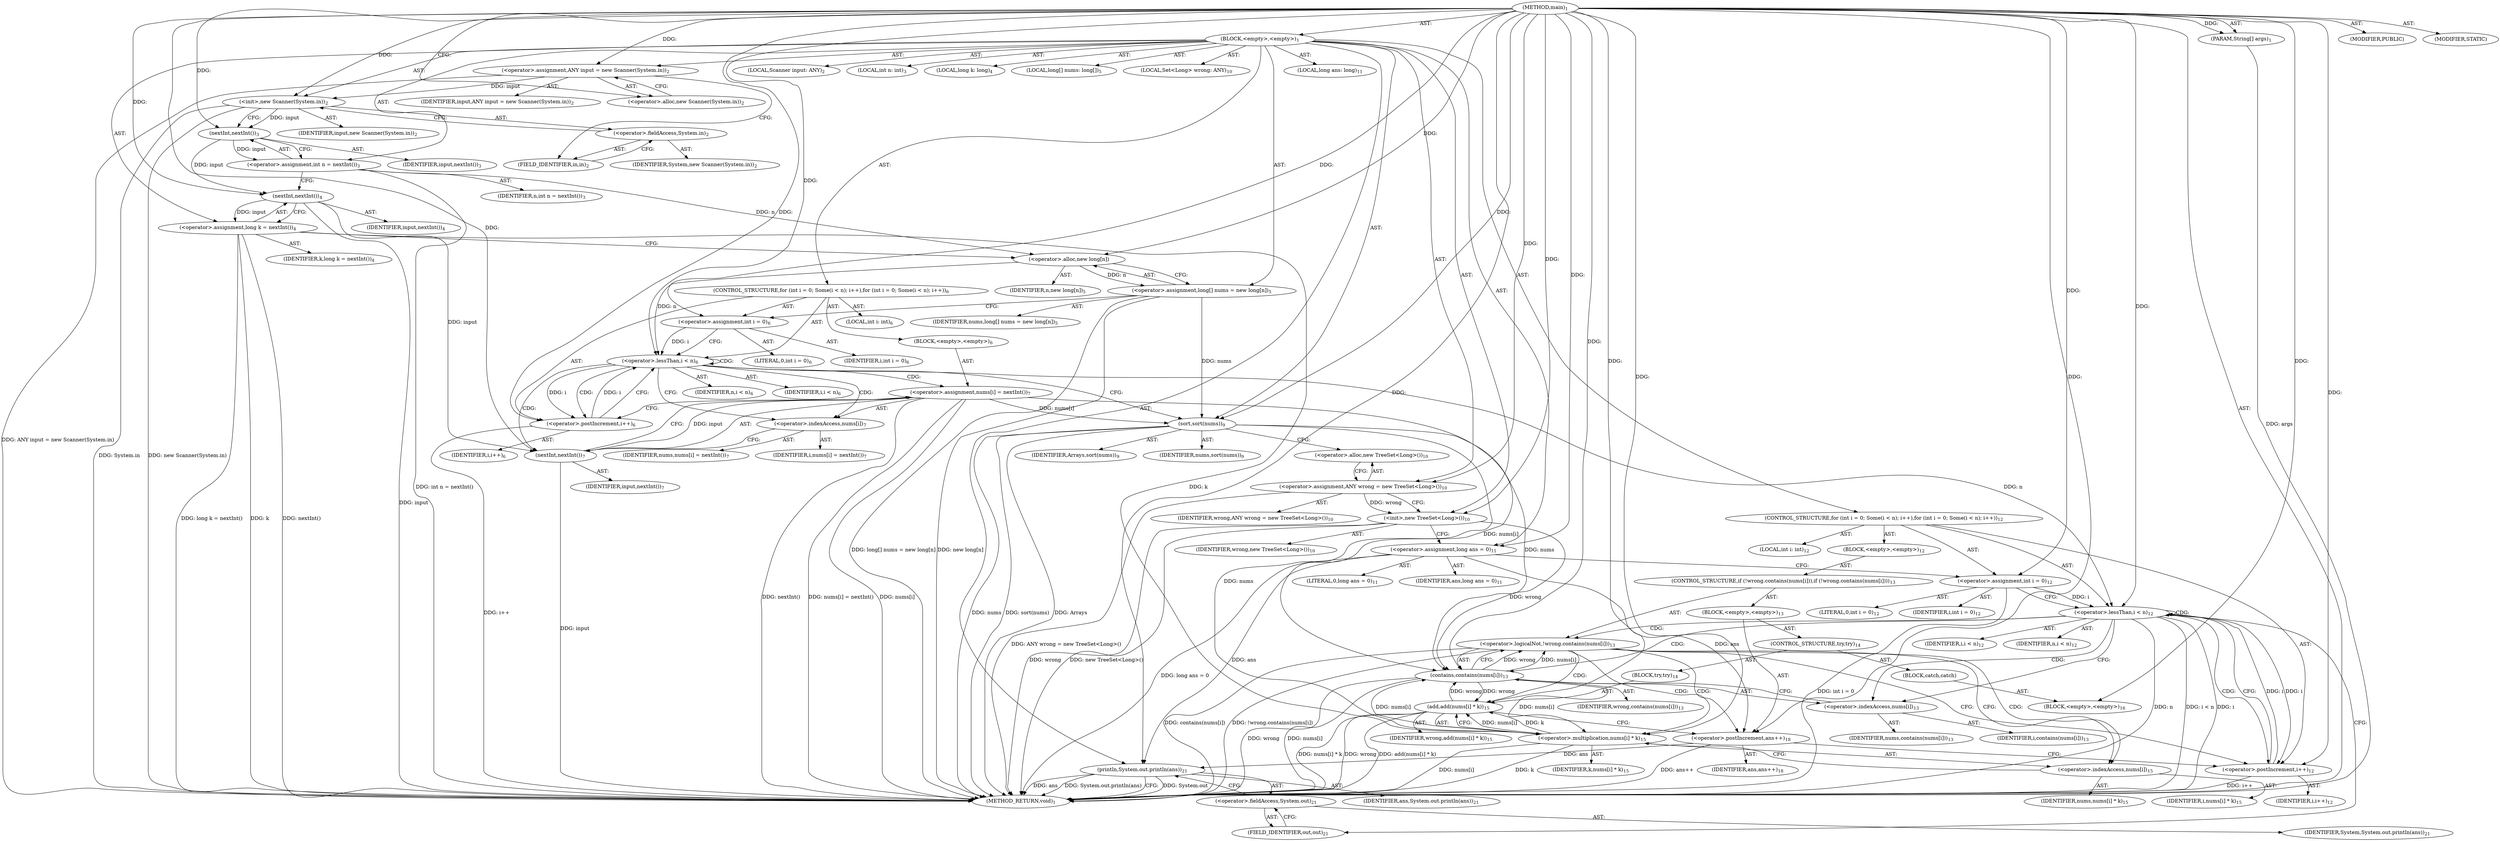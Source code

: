 digraph "main" {  
"21" [label = <(METHOD,main)<SUB>1</SUB>> ]
"22" [label = <(PARAM,String[] args)<SUB>1</SUB>> ]
"23" [label = <(BLOCK,&lt;empty&gt;,&lt;empty&gt;)<SUB>1</SUB>> ]
"4" [label = <(LOCAL,Scanner input: ANY)<SUB>2</SUB>> ]
"24" [label = <(&lt;operator&gt;.assignment,ANY input = new Scanner(System.in))<SUB>2</SUB>> ]
"25" [label = <(IDENTIFIER,input,ANY input = new Scanner(System.in))<SUB>2</SUB>> ]
"26" [label = <(&lt;operator&gt;.alloc,new Scanner(System.in))<SUB>2</SUB>> ]
"27" [label = <(&lt;init&gt;,new Scanner(System.in))<SUB>2</SUB>> ]
"3" [label = <(IDENTIFIER,input,new Scanner(System.in))<SUB>2</SUB>> ]
"28" [label = <(&lt;operator&gt;.fieldAccess,System.in)<SUB>2</SUB>> ]
"29" [label = <(IDENTIFIER,System,new Scanner(System.in))<SUB>2</SUB>> ]
"30" [label = <(FIELD_IDENTIFIER,in,in)<SUB>2</SUB>> ]
"31" [label = <(LOCAL,int n: int)<SUB>3</SUB>> ]
"32" [label = <(&lt;operator&gt;.assignment,int n = nextInt())<SUB>3</SUB>> ]
"33" [label = <(IDENTIFIER,n,int n = nextInt())<SUB>3</SUB>> ]
"34" [label = <(nextInt,nextInt())<SUB>3</SUB>> ]
"35" [label = <(IDENTIFIER,input,nextInt())<SUB>3</SUB>> ]
"36" [label = <(LOCAL,long k: long)<SUB>4</SUB>> ]
"37" [label = <(&lt;operator&gt;.assignment,long k = nextInt())<SUB>4</SUB>> ]
"38" [label = <(IDENTIFIER,k,long k = nextInt())<SUB>4</SUB>> ]
"39" [label = <(nextInt,nextInt())<SUB>4</SUB>> ]
"40" [label = <(IDENTIFIER,input,nextInt())<SUB>4</SUB>> ]
"41" [label = <(LOCAL,long[] nums: long[])<SUB>5</SUB>> ]
"42" [label = <(&lt;operator&gt;.assignment,long[] nums = new long[n])<SUB>5</SUB>> ]
"43" [label = <(IDENTIFIER,nums,long[] nums = new long[n])<SUB>5</SUB>> ]
"44" [label = <(&lt;operator&gt;.alloc,new long[n])> ]
"45" [label = <(IDENTIFIER,n,new long[n])<SUB>5</SUB>> ]
"46" [label = <(CONTROL_STRUCTURE,for (int i = 0; Some(i &lt; n); i++),for (int i = 0; Some(i &lt; n); i++))<SUB>6</SUB>> ]
"47" [label = <(LOCAL,int i: int)<SUB>6</SUB>> ]
"48" [label = <(&lt;operator&gt;.assignment,int i = 0)<SUB>6</SUB>> ]
"49" [label = <(IDENTIFIER,i,int i = 0)<SUB>6</SUB>> ]
"50" [label = <(LITERAL,0,int i = 0)<SUB>6</SUB>> ]
"51" [label = <(&lt;operator&gt;.lessThan,i &lt; n)<SUB>6</SUB>> ]
"52" [label = <(IDENTIFIER,i,i &lt; n)<SUB>6</SUB>> ]
"53" [label = <(IDENTIFIER,n,i &lt; n)<SUB>6</SUB>> ]
"54" [label = <(&lt;operator&gt;.postIncrement,i++)<SUB>6</SUB>> ]
"55" [label = <(IDENTIFIER,i,i++)<SUB>6</SUB>> ]
"56" [label = <(BLOCK,&lt;empty&gt;,&lt;empty&gt;)<SUB>6</SUB>> ]
"57" [label = <(&lt;operator&gt;.assignment,nums[i] = nextInt())<SUB>7</SUB>> ]
"58" [label = <(&lt;operator&gt;.indexAccess,nums[i])<SUB>7</SUB>> ]
"59" [label = <(IDENTIFIER,nums,nums[i] = nextInt())<SUB>7</SUB>> ]
"60" [label = <(IDENTIFIER,i,nums[i] = nextInt())<SUB>7</SUB>> ]
"61" [label = <(nextInt,nextInt())<SUB>7</SUB>> ]
"62" [label = <(IDENTIFIER,input,nextInt())<SUB>7</SUB>> ]
"63" [label = <(sort,sort(nums))<SUB>9</SUB>> ]
"64" [label = <(IDENTIFIER,Arrays,sort(nums))<SUB>9</SUB>> ]
"65" [label = <(IDENTIFIER,nums,sort(nums))<SUB>9</SUB>> ]
"6" [label = <(LOCAL,Set&lt;Long&gt; wrong: ANY)<SUB>10</SUB>> ]
"66" [label = <(&lt;operator&gt;.assignment,ANY wrong = new TreeSet&lt;Long&gt;())<SUB>10</SUB>> ]
"67" [label = <(IDENTIFIER,wrong,ANY wrong = new TreeSet&lt;Long&gt;())<SUB>10</SUB>> ]
"68" [label = <(&lt;operator&gt;.alloc,new TreeSet&lt;Long&gt;())<SUB>10</SUB>> ]
"69" [label = <(&lt;init&gt;,new TreeSet&lt;Long&gt;())<SUB>10</SUB>> ]
"5" [label = <(IDENTIFIER,wrong,new TreeSet&lt;Long&gt;())<SUB>10</SUB>> ]
"70" [label = <(LOCAL,long ans: long)<SUB>11</SUB>> ]
"71" [label = <(&lt;operator&gt;.assignment,long ans = 0)<SUB>11</SUB>> ]
"72" [label = <(IDENTIFIER,ans,long ans = 0)<SUB>11</SUB>> ]
"73" [label = <(LITERAL,0,long ans = 0)<SUB>11</SUB>> ]
"74" [label = <(CONTROL_STRUCTURE,for (int i = 0; Some(i &lt; n); i++),for (int i = 0; Some(i &lt; n); i++))<SUB>12</SUB>> ]
"75" [label = <(LOCAL,int i: int)<SUB>12</SUB>> ]
"76" [label = <(&lt;operator&gt;.assignment,int i = 0)<SUB>12</SUB>> ]
"77" [label = <(IDENTIFIER,i,int i = 0)<SUB>12</SUB>> ]
"78" [label = <(LITERAL,0,int i = 0)<SUB>12</SUB>> ]
"79" [label = <(&lt;operator&gt;.lessThan,i &lt; n)<SUB>12</SUB>> ]
"80" [label = <(IDENTIFIER,i,i &lt; n)<SUB>12</SUB>> ]
"81" [label = <(IDENTIFIER,n,i &lt; n)<SUB>12</SUB>> ]
"82" [label = <(&lt;operator&gt;.postIncrement,i++)<SUB>12</SUB>> ]
"83" [label = <(IDENTIFIER,i,i++)<SUB>12</SUB>> ]
"84" [label = <(BLOCK,&lt;empty&gt;,&lt;empty&gt;)<SUB>12</SUB>> ]
"85" [label = <(CONTROL_STRUCTURE,if (!wrong.contains(nums[i])),if (!wrong.contains(nums[i])))<SUB>13</SUB>> ]
"86" [label = <(&lt;operator&gt;.logicalNot,!wrong.contains(nums[i]))<SUB>13</SUB>> ]
"87" [label = <(contains,contains(nums[i]))<SUB>13</SUB>> ]
"88" [label = <(IDENTIFIER,wrong,contains(nums[i]))<SUB>13</SUB>> ]
"89" [label = <(&lt;operator&gt;.indexAccess,nums[i])<SUB>13</SUB>> ]
"90" [label = <(IDENTIFIER,nums,contains(nums[i]))<SUB>13</SUB>> ]
"91" [label = <(IDENTIFIER,i,contains(nums[i]))<SUB>13</SUB>> ]
"92" [label = <(BLOCK,&lt;empty&gt;,&lt;empty&gt;)<SUB>13</SUB>> ]
"93" [label = <(CONTROL_STRUCTURE,try,try)<SUB>14</SUB>> ]
"94" [label = <(BLOCK,try,try)<SUB>14</SUB>> ]
"95" [label = <(add,add(nums[i] * k))<SUB>15</SUB>> ]
"96" [label = <(IDENTIFIER,wrong,add(nums[i] * k))<SUB>15</SUB>> ]
"97" [label = <(&lt;operator&gt;.multiplication,nums[i] * k)<SUB>15</SUB>> ]
"98" [label = <(&lt;operator&gt;.indexAccess,nums[i])<SUB>15</SUB>> ]
"99" [label = <(IDENTIFIER,nums,nums[i] * k)<SUB>15</SUB>> ]
"100" [label = <(IDENTIFIER,i,nums[i] * k)<SUB>15</SUB>> ]
"101" [label = <(IDENTIFIER,k,nums[i] * k)<SUB>15</SUB>> ]
"102" [label = <(BLOCK,catch,catch)> ]
"103" [label = <(BLOCK,&lt;empty&gt;,&lt;empty&gt;)<SUB>16</SUB>> ]
"104" [label = <(&lt;operator&gt;.postIncrement,ans++)<SUB>18</SUB>> ]
"105" [label = <(IDENTIFIER,ans,ans++)<SUB>18</SUB>> ]
"106" [label = <(println,System.out.println(ans))<SUB>21</SUB>> ]
"107" [label = <(&lt;operator&gt;.fieldAccess,System.out)<SUB>21</SUB>> ]
"108" [label = <(IDENTIFIER,System,System.out.println(ans))<SUB>21</SUB>> ]
"109" [label = <(FIELD_IDENTIFIER,out,out)<SUB>21</SUB>> ]
"110" [label = <(IDENTIFIER,ans,System.out.println(ans))<SUB>21</SUB>> ]
"111" [label = <(MODIFIER,PUBLIC)> ]
"112" [label = <(MODIFIER,STATIC)> ]
"113" [label = <(METHOD_RETURN,void)<SUB>1</SUB>> ]
  "21" -> "22"  [ label = "AST: "] 
  "21" -> "23"  [ label = "AST: "] 
  "21" -> "111"  [ label = "AST: "] 
  "21" -> "112"  [ label = "AST: "] 
  "21" -> "113"  [ label = "AST: "] 
  "23" -> "4"  [ label = "AST: "] 
  "23" -> "24"  [ label = "AST: "] 
  "23" -> "27"  [ label = "AST: "] 
  "23" -> "31"  [ label = "AST: "] 
  "23" -> "32"  [ label = "AST: "] 
  "23" -> "36"  [ label = "AST: "] 
  "23" -> "37"  [ label = "AST: "] 
  "23" -> "41"  [ label = "AST: "] 
  "23" -> "42"  [ label = "AST: "] 
  "23" -> "46"  [ label = "AST: "] 
  "23" -> "63"  [ label = "AST: "] 
  "23" -> "6"  [ label = "AST: "] 
  "23" -> "66"  [ label = "AST: "] 
  "23" -> "69"  [ label = "AST: "] 
  "23" -> "70"  [ label = "AST: "] 
  "23" -> "71"  [ label = "AST: "] 
  "23" -> "74"  [ label = "AST: "] 
  "23" -> "106"  [ label = "AST: "] 
  "24" -> "25"  [ label = "AST: "] 
  "24" -> "26"  [ label = "AST: "] 
  "27" -> "3"  [ label = "AST: "] 
  "27" -> "28"  [ label = "AST: "] 
  "28" -> "29"  [ label = "AST: "] 
  "28" -> "30"  [ label = "AST: "] 
  "32" -> "33"  [ label = "AST: "] 
  "32" -> "34"  [ label = "AST: "] 
  "34" -> "35"  [ label = "AST: "] 
  "37" -> "38"  [ label = "AST: "] 
  "37" -> "39"  [ label = "AST: "] 
  "39" -> "40"  [ label = "AST: "] 
  "42" -> "43"  [ label = "AST: "] 
  "42" -> "44"  [ label = "AST: "] 
  "44" -> "45"  [ label = "AST: "] 
  "46" -> "47"  [ label = "AST: "] 
  "46" -> "48"  [ label = "AST: "] 
  "46" -> "51"  [ label = "AST: "] 
  "46" -> "54"  [ label = "AST: "] 
  "46" -> "56"  [ label = "AST: "] 
  "48" -> "49"  [ label = "AST: "] 
  "48" -> "50"  [ label = "AST: "] 
  "51" -> "52"  [ label = "AST: "] 
  "51" -> "53"  [ label = "AST: "] 
  "54" -> "55"  [ label = "AST: "] 
  "56" -> "57"  [ label = "AST: "] 
  "57" -> "58"  [ label = "AST: "] 
  "57" -> "61"  [ label = "AST: "] 
  "58" -> "59"  [ label = "AST: "] 
  "58" -> "60"  [ label = "AST: "] 
  "61" -> "62"  [ label = "AST: "] 
  "63" -> "64"  [ label = "AST: "] 
  "63" -> "65"  [ label = "AST: "] 
  "66" -> "67"  [ label = "AST: "] 
  "66" -> "68"  [ label = "AST: "] 
  "69" -> "5"  [ label = "AST: "] 
  "71" -> "72"  [ label = "AST: "] 
  "71" -> "73"  [ label = "AST: "] 
  "74" -> "75"  [ label = "AST: "] 
  "74" -> "76"  [ label = "AST: "] 
  "74" -> "79"  [ label = "AST: "] 
  "74" -> "82"  [ label = "AST: "] 
  "74" -> "84"  [ label = "AST: "] 
  "76" -> "77"  [ label = "AST: "] 
  "76" -> "78"  [ label = "AST: "] 
  "79" -> "80"  [ label = "AST: "] 
  "79" -> "81"  [ label = "AST: "] 
  "82" -> "83"  [ label = "AST: "] 
  "84" -> "85"  [ label = "AST: "] 
  "85" -> "86"  [ label = "AST: "] 
  "85" -> "92"  [ label = "AST: "] 
  "86" -> "87"  [ label = "AST: "] 
  "87" -> "88"  [ label = "AST: "] 
  "87" -> "89"  [ label = "AST: "] 
  "89" -> "90"  [ label = "AST: "] 
  "89" -> "91"  [ label = "AST: "] 
  "92" -> "93"  [ label = "AST: "] 
  "92" -> "104"  [ label = "AST: "] 
  "93" -> "94"  [ label = "AST: "] 
  "93" -> "102"  [ label = "AST: "] 
  "94" -> "95"  [ label = "AST: "] 
  "95" -> "96"  [ label = "AST: "] 
  "95" -> "97"  [ label = "AST: "] 
  "97" -> "98"  [ label = "AST: "] 
  "97" -> "101"  [ label = "AST: "] 
  "98" -> "99"  [ label = "AST: "] 
  "98" -> "100"  [ label = "AST: "] 
  "102" -> "103"  [ label = "AST: "] 
  "104" -> "105"  [ label = "AST: "] 
  "106" -> "107"  [ label = "AST: "] 
  "106" -> "110"  [ label = "AST: "] 
  "107" -> "108"  [ label = "AST: "] 
  "107" -> "109"  [ label = "AST: "] 
  "24" -> "30"  [ label = "CFG: "] 
  "27" -> "34"  [ label = "CFG: "] 
  "32" -> "39"  [ label = "CFG: "] 
  "37" -> "44"  [ label = "CFG: "] 
  "42" -> "48"  [ label = "CFG: "] 
  "63" -> "68"  [ label = "CFG: "] 
  "66" -> "69"  [ label = "CFG: "] 
  "69" -> "71"  [ label = "CFG: "] 
  "71" -> "76"  [ label = "CFG: "] 
  "106" -> "113"  [ label = "CFG: "] 
  "26" -> "24"  [ label = "CFG: "] 
  "28" -> "27"  [ label = "CFG: "] 
  "34" -> "32"  [ label = "CFG: "] 
  "39" -> "37"  [ label = "CFG: "] 
  "44" -> "42"  [ label = "CFG: "] 
  "48" -> "51"  [ label = "CFG: "] 
  "51" -> "58"  [ label = "CFG: "] 
  "51" -> "63"  [ label = "CFG: "] 
  "54" -> "51"  [ label = "CFG: "] 
  "68" -> "66"  [ label = "CFG: "] 
  "76" -> "79"  [ label = "CFG: "] 
  "79" -> "89"  [ label = "CFG: "] 
  "79" -> "109"  [ label = "CFG: "] 
  "82" -> "79"  [ label = "CFG: "] 
  "107" -> "106"  [ label = "CFG: "] 
  "30" -> "28"  [ label = "CFG: "] 
  "57" -> "54"  [ label = "CFG: "] 
  "109" -> "107"  [ label = "CFG: "] 
  "58" -> "61"  [ label = "CFG: "] 
  "61" -> "57"  [ label = "CFG: "] 
  "86" -> "98"  [ label = "CFG: "] 
  "86" -> "82"  [ label = "CFG: "] 
  "87" -> "86"  [ label = "CFG: "] 
  "104" -> "82"  [ label = "CFG: "] 
  "89" -> "87"  [ label = "CFG: "] 
  "95" -> "104"  [ label = "CFG: "] 
  "97" -> "95"  [ label = "CFG: "] 
  "98" -> "97"  [ label = "CFG: "] 
  "21" -> "26"  [ label = "CFG: "] 
  "22" -> "113"  [ label = "DDG: args"] 
  "24" -> "113"  [ label = "DDG: ANY input = new Scanner(System.in)"] 
  "27" -> "113"  [ label = "DDG: System.in"] 
  "27" -> "113"  [ label = "DDG: new Scanner(System.in)"] 
  "32" -> "113"  [ label = "DDG: int n = nextInt()"] 
  "37" -> "113"  [ label = "DDG: k"] 
  "39" -> "113"  [ label = "DDG: input"] 
  "37" -> "113"  [ label = "DDG: nextInt()"] 
  "37" -> "113"  [ label = "DDG: long k = nextInt()"] 
  "42" -> "113"  [ label = "DDG: new long[n]"] 
  "42" -> "113"  [ label = "DDG: long[] nums = new long[n]"] 
  "63" -> "113"  [ label = "DDG: nums"] 
  "63" -> "113"  [ label = "DDG: sort(nums)"] 
  "66" -> "113"  [ label = "DDG: ANY wrong = new TreeSet&lt;Long&gt;()"] 
  "69" -> "113"  [ label = "DDG: wrong"] 
  "69" -> "113"  [ label = "DDG: new TreeSet&lt;Long&gt;()"] 
  "71" -> "113"  [ label = "DDG: long ans = 0"] 
  "76" -> "113"  [ label = "DDG: int i = 0"] 
  "79" -> "113"  [ label = "DDG: i"] 
  "79" -> "113"  [ label = "DDG: n"] 
  "79" -> "113"  [ label = "DDG: i &lt; n"] 
  "106" -> "113"  [ label = "DDG: System.out"] 
  "106" -> "113"  [ label = "DDG: ans"] 
  "106" -> "113"  [ label = "DDG: System.out.println(ans)"] 
  "87" -> "113"  [ label = "DDG: wrong"] 
  "87" -> "113"  [ label = "DDG: nums[i]"] 
  "86" -> "113"  [ label = "DDG: contains(nums[i])"] 
  "86" -> "113"  [ label = "DDG: !wrong.contains(nums[i])"] 
  "95" -> "113"  [ label = "DDG: wrong"] 
  "97" -> "113"  [ label = "DDG: nums[i]"] 
  "97" -> "113"  [ label = "DDG: k"] 
  "95" -> "113"  [ label = "DDG: nums[i] * k"] 
  "95" -> "113"  [ label = "DDG: add(nums[i] * k)"] 
  "104" -> "113"  [ label = "DDG: ans++"] 
  "82" -> "113"  [ label = "DDG: i++"] 
  "57" -> "113"  [ label = "DDG: nums[i]"] 
  "61" -> "113"  [ label = "DDG: input"] 
  "57" -> "113"  [ label = "DDG: nextInt()"] 
  "57" -> "113"  [ label = "DDG: nums[i] = nextInt()"] 
  "54" -> "113"  [ label = "DDG: i++"] 
  "63" -> "113"  [ label = "DDG: Arrays"] 
  "21" -> "22"  [ label = "DDG: "] 
  "21" -> "24"  [ label = "DDG: "] 
  "34" -> "32"  [ label = "DDG: input"] 
  "39" -> "37"  [ label = "DDG: input"] 
  "44" -> "42"  [ label = "DDG: n"] 
  "21" -> "66"  [ label = "DDG: "] 
  "21" -> "71"  [ label = "DDG: "] 
  "24" -> "27"  [ label = "DDG: input"] 
  "21" -> "27"  [ label = "DDG: "] 
  "21" -> "48"  [ label = "DDG: "] 
  "21" -> "63"  [ label = "DDG: "] 
  "42" -> "63"  [ label = "DDG: nums"] 
  "57" -> "63"  [ label = "DDG: nums[i]"] 
  "66" -> "69"  [ label = "DDG: wrong"] 
  "21" -> "69"  [ label = "DDG: "] 
  "21" -> "76"  [ label = "DDG: "] 
  "71" -> "106"  [ label = "DDG: ans"] 
  "104" -> "106"  [ label = "DDG: ans"] 
  "21" -> "106"  [ label = "DDG: "] 
  "27" -> "34"  [ label = "DDG: input"] 
  "21" -> "34"  [ label = "DDG: "] 
  "34" -> "39"  [ label = "DDG: input"] 
  "21" -> "39"  [ label = "DDG: "] 
  "32" -> "44"  [ label = "DDG: n"] 
  "21" -> "44"  [ label = "DDG: "] 
  "48" -> "51"  [ label = "DDG: i"] 
  "54" -> "51"  [ label = "DDG: i"] 
  "21" -> "51"  [ label = "DDG: "] 
  "44" -> "51"  [ label = "DDG: n"] 
  "51" -> "54"  [ label = "DDG: i"] 
  "21" -> "54"  [ label = "DDG: "] 
  "61" -> "57"  [ label = "DDG: input"] 
  "76" -> "79"  [ label = "DDG: i"] 
  "82" -> "79"  [ label = "DDG: i"] 
  "21" -> "79"  [ label = "DDG: "] 
  "51" -> "79"  [ label = "DDG: n"] 
  "79" -> "82"  [ label = "DDG: i"] 
  "21" -> "82"  [ label = "DDG: "] 
  "39" -> "61"  [ label = "DDG: input"] 
  "21" -> "61"  [ label = "DDG: "] 
  "87" -> "86"  [ label = "DDG: wrong"] 
  "87" -> "86"  [ label = "DDG: nums[i]"] 
  "69" -> "87"  [ label = "DDG: wrong"] 
  "95" -> "87"  [ label = "DDG: wrong"] 
  "21" -> "87"  [ label = "DDG: "] 
  "63" -> "87"  [ label = "DDG: nums"] 
  "97" -> "87"  [ label = "DDG: nums[i]"] 
  "57" -> "87"  [ label = "DDG: nums[i]"] 
  "71" -> "104"  [ label = "DDG: ans"] 
  "21" -> "104"  [ label = "DDG: "] 
  "21" -> "103"  [ label = "DDG: "] 
  "87" -> "95"  [ label = "DDG: wrong"] 
  "21" -> "95"  [ label = "DDG: "] 
  "97" -> "95"  [ label = "DDG: nums[i]"] 
  "97" -> "95"  [ label = "DDG: k"] 
  "63" -> "97"  [ label = "DDG: nums"] 
  "87" -> "97"  [ label = "DDG: nums[i]"] 
  "37" -> "97"  [ label = "DDG: k"] 
  "21" -> "97"  [ label = "DDG: "] 
  "51" -> "58"  [ label = "CDG: "] 
  "51" -> "61"  [ label = "CDG: "] 
  "51" -> "51"  [ label = "CDG: "] 
  "51" -> "57"  [ label = "CDG: "] 
  "51" -> "54"  [ label = "CDG: "] 
  "79" -> "89"  [ label = "CDG: "] 
  "79" -> "87"  [ label = "CDG: "] 
  "79" -> "82"  [ label = "CDG: "] 
  "79" -> "79"  [ label = "CDG: "] 
  "79" -> "86"  [ label = "CDG: "] 
  "86" -> "98"  [ label = "CDG: "] 
  "86" -> "104"  [ label = "CDG: "] 
  "86" -> "95"  [ label = "CDG: "] 
  "86" -> "97"  [ label = "CDG: "] 
}
